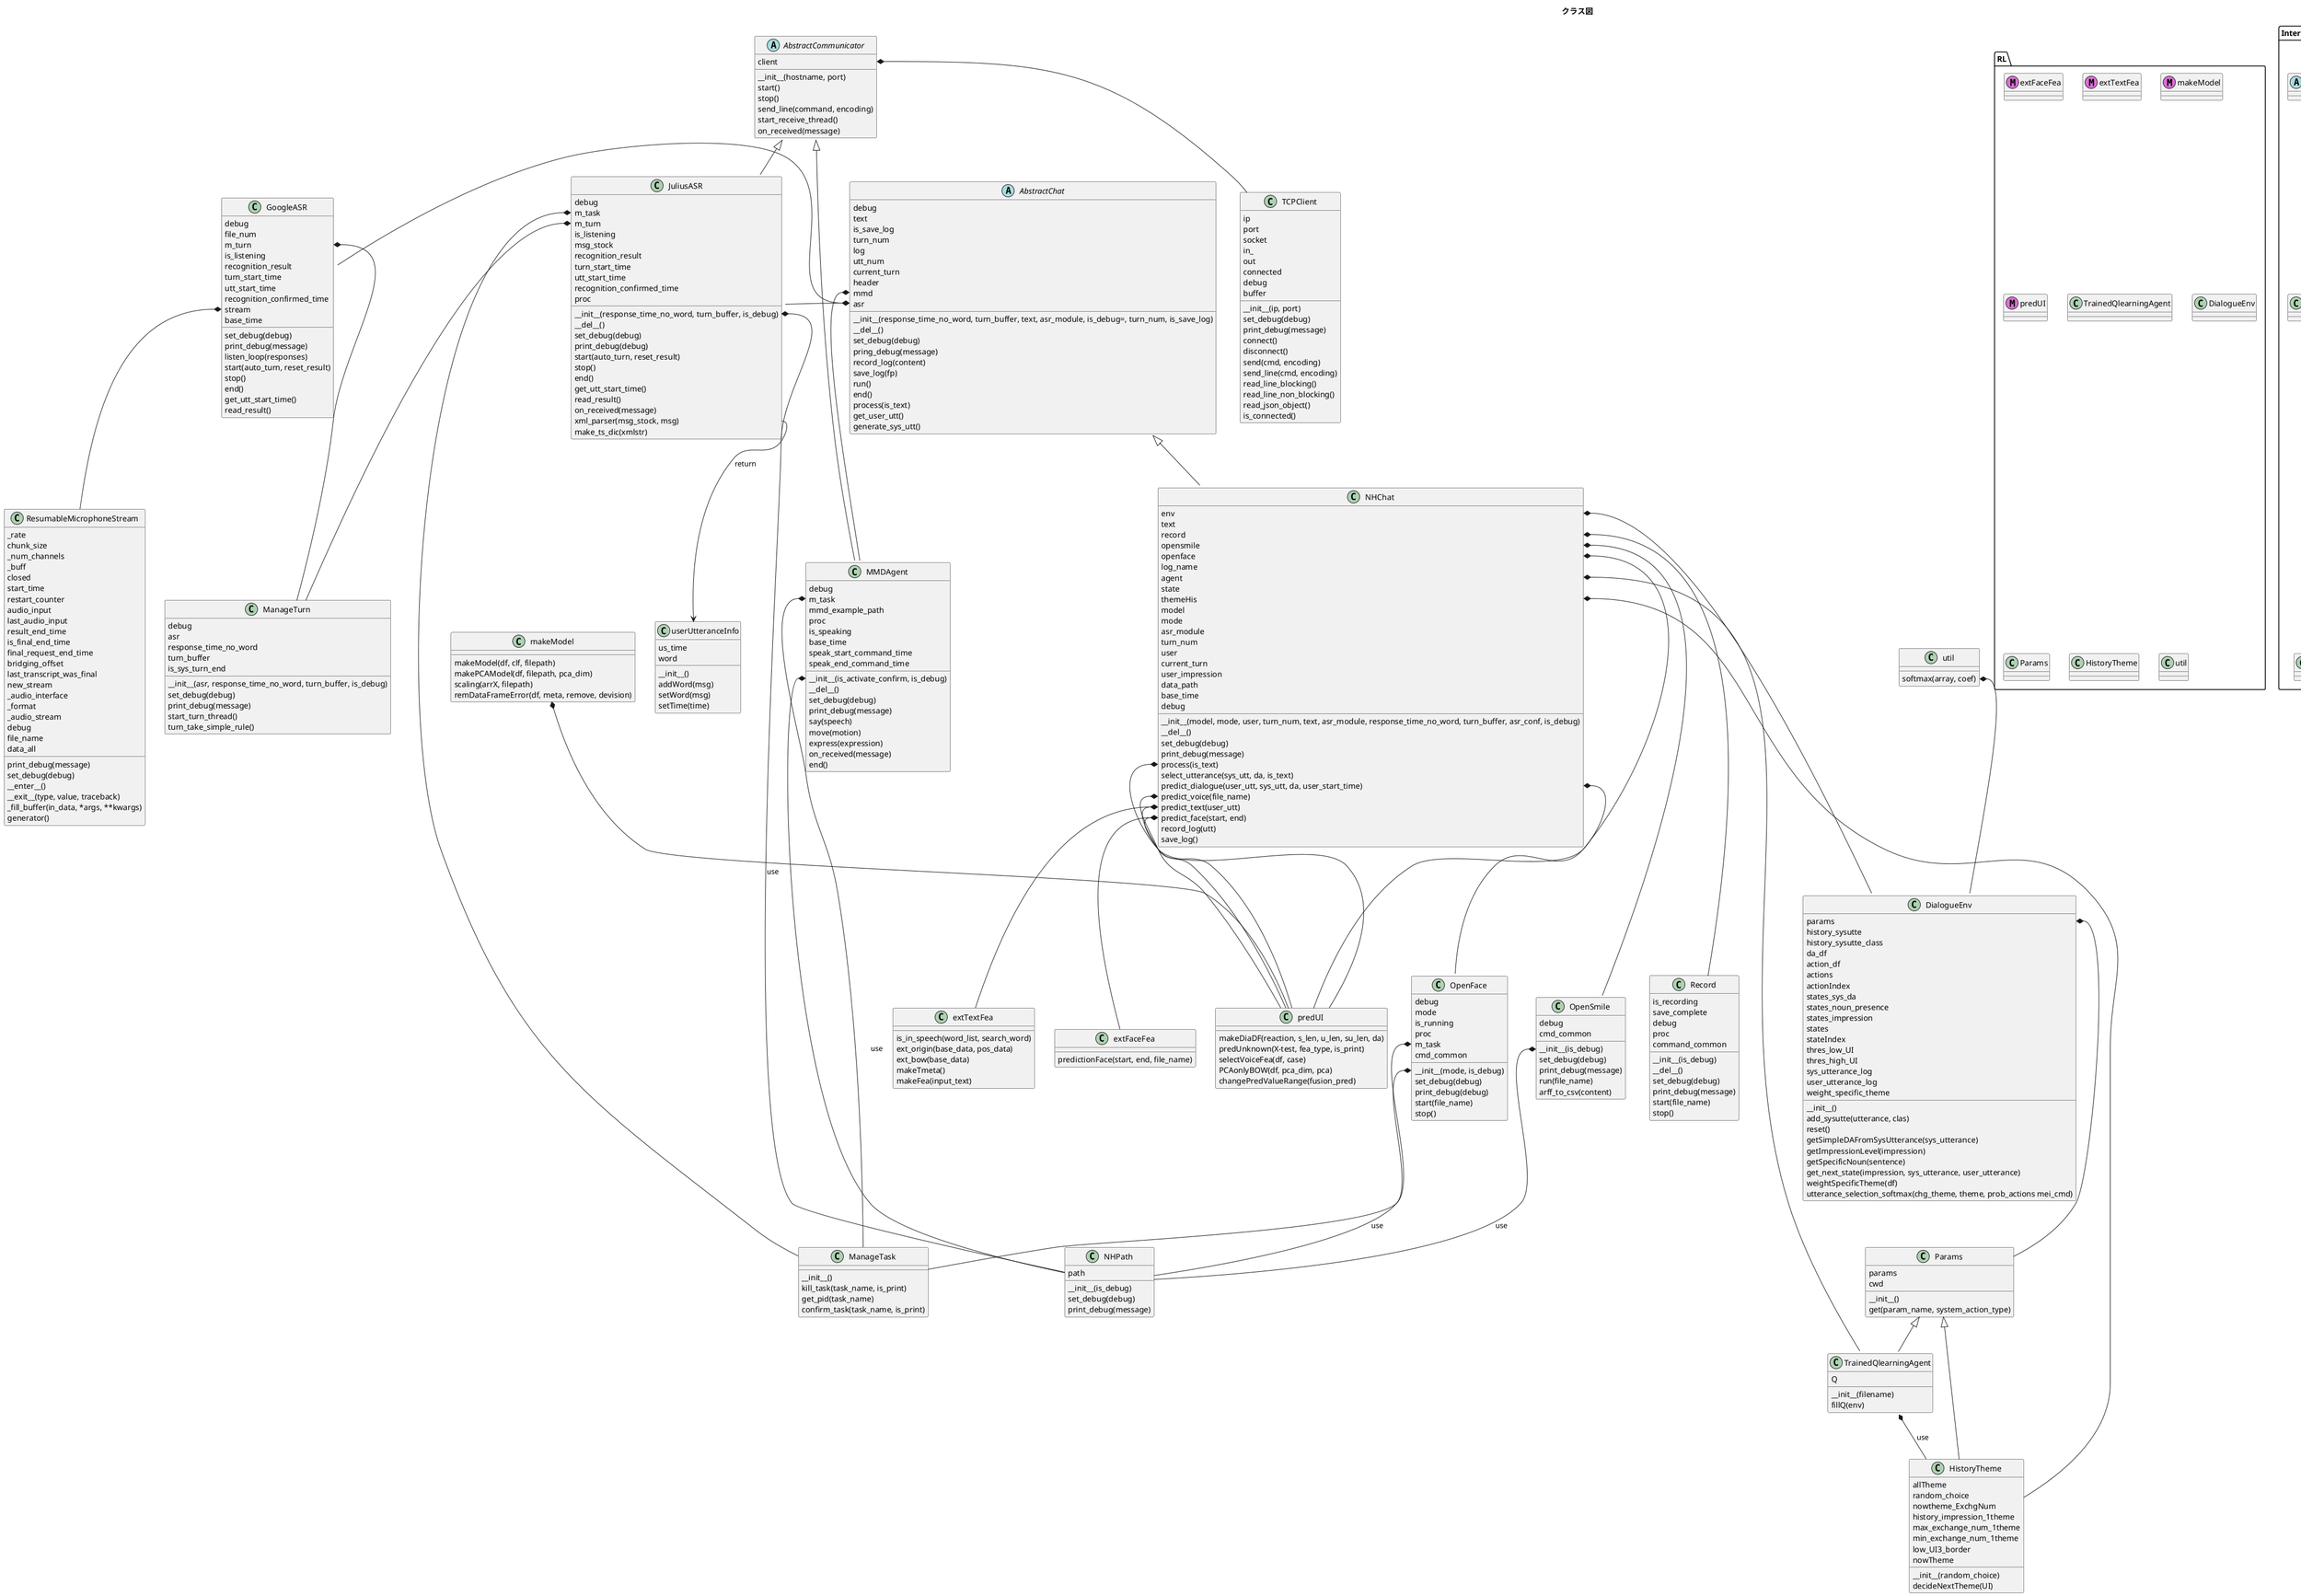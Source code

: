 @startuml
title クラス図

package RL {
    class extFaceFea << (M,orchid) >>
    class extTextFea << (M,orchid) >>
    class makeModel << (M,orchid) >> 
    class predUI << (M,orchid) >>
    class TrainedQlearningAgent
    class DialogueEnv
    class Params
    class HistoryTheme
    class util
}

package Interface {
    abstract AbstractChat
    abstract AbstractCommunicator
    package google_asr {
        class ResumableMicrophoneStream
        class GoogleASR
    }
    package julius_asr {
        class JuliusASR
        class userUtteranceInfo
    }
    class ManageTask
    class ManageTurn
    class NHChat
    class NHPath
    class TCPClient
    package tools {
        class Record
        class OpenSmile
        class OpenFace
        class MMDAgent
    }
}


abstract AbstractChat {
    debug
    text
    is_save_log
    turn_num
    log
    utt_num
    current_turn
    header
    mmd
    asr
    __init__(response_time_no_word, turn_buffer, text, asr_module, is_debug=, turn_num, is_save_log)
    __del__()
    set_debug(debug)
    pring_debug(message)
    record_log(content)
    save_log(fp)
    run()
    end()
    process(is_text)
    get_user_utt()
    generate_sys_utt()
}

abstract AbstractCommunicator {
    client
    __init__(hostname, port)
    start()
    stop()
    send_line(command, encoding)
    start_receive_thread()
    on_received(message)
}

class Params {
    params
    cwd
    __init__()
    get(param_name, system_action_type)
}

class ResumableMicrophoneStream {
    _rate
    chunk_size
    _num_channels
    _buff
    closed
    start_time
    restart_counter
    audio_input
    last_audio_input
    result_end_time
    is_final_end_time
    final_request_end_time
    bridging_offset
    last_transcript_was_final
    new_stream
    _audio_interface
    _format
    _audio_stream
    debug
    file_name
    data_all
    print_debug(message)
    set_debug(debug)
    __enter__()
    __exit__(type, value, traceback)
    _fill_buffer(in_data, *args, **kwargs)
    generator()
}

class GoogleASR {
    debug
    file_num
    m_turn
    is_listening
    recognition_result
    turn_start_time
    utt_start_time
    recognition_confirmed_time
    stream
    base_time
    set_debug(debug)
    print_debug(message)
    listen_loop(responses)
    start(auto_turn, reset_result)
    stop()
    end()
    get_utt_start_time()
    read_result()
}

class JuliusASR {
    debug
    m_task
    m_turn
    is_listening
    msg_stock
    recognition_result
    turn_start_time
    utt_start_time
    recognition_confirmed_time
    proc
    __init__(response_time_no_word, turn_buffer, is_debug)
    __del__()
    set_debug(debug)
    print_debug(debug)
    start(auto_turn, reset_result)
    stop()
    end()
    get_utt_start_time()
    read_result()
    on_received(message)
    xml_parser(msg_stock, msg)
    make_ts_dic(xmlstr)
}

class userUtteranceInfo {
    us_time
    word
    __init__()
    addWord(msg)
    setWord(msg)
    setTime(time)
}

class ManageTask {
    __init__()
    kill_task(task_name, is_print)
    get_pid(task_name)
    confirm_task(task_name, is_print)    
}

class ManageTurn {
    debug
    asr
    response_time_no_word
    turn_buffer
    is_sys_turn_end
    __init__(asr, response_time_no_word, turn_buffer, is_debug)
    set_debug(debug)
    print_debug(message)
    start_turn_thread()
    turn_take_simple_rule()
}

class NHChat {
    env
    text
    record
    opensmile
    openface
    log_name
    agent
    state
    themeHis
    model
    mode
    asr_module
    turn_num
    user
    current_turn
    user_impression
    data_path
    base_time
    debug
    __init__(model, mode, user, turn_num, text, asr_module, response_time_no_word, turn_buffer, asr_conf, is_debug)
    __del__()
    set_debug(debug)
    print_debug(message)
    process(is_text)
    select_utterance(sys_utt, da, is_text)
    predict_dialogue(user_utt, sys_utt, da, user_start_time)
    predict_voice(file_name)
    predict_text(user_utt)
    predict_face(start, end)
    record_log(utt)
    save_log()
}

class NHPath {
    path    
    __init__(is_debug)
    set_debug(debug)
    print_debug(message)
}

class TCPClient {
    ip
    port
    socket
    in_
    out
    connected
    debug
    buffer
    __init__(ip, port)
    set_debug(debug)
    print_debug(message)
    connect()
    disconnect()
    send(cmd, encoding)
    send_line(cmd, encoding)
    read_line_blocking()
    read_line_non_blocking()
    read_json_object()
    is_connected()
}

class Record {
    is_recording
    save_complete
    debug
    proc
    command_common
    __init__(is_debug)
    __del__()
    set_debug(debug)
    print_debug(message)
    start(file_name)
    stop()
}

class OpenSmile {
    debug
    cmd_common
    __init__(is_debug)
    set_debug(debug)
    print_debug(message)
    run(file_name)
    arff_to_csv(content)
}

class OpenFace {
    debug
    mode
    is_running
    proc
    m_task
    cmd_common
    __init__(mode, is_debug)
    set_debug(debug)
    print_debug(debug)
    start(file_name)
    stop()
}

class MMDAgent {
    debug
    m_task
    mmd_example_path
    proc
    is_speaking
    base_time
    speak_start_command_time
    speak_end_command_time
    __init__(is_activate_confirm, is_debug)
    __del__()
    set_debug(debug)
    print_debug(message)
    say(speech)
    move(motion)
    express(expression)
    on_received(message)
    end()
}

class TrainedQlearningAgent {
    Q
    __init__(filename)
    fillQ(env)
}

class DialogueEnv {
    params
    history_sysutte
    history_sysutte_class
    da_df
    action_df
    actions
    actionIndex
    states_sys_da
    states_noun_presence
    states_impression
    states
    stateIndex
    thres_low_UI
    thres_high_UI
    sys_utterance_log
    user_utterance_log
    weight_specific_theme
    __init__()
    add_sysutte(utterance, clas)
    reset()
    getSimpleDAFromSysUtterance(sys_utterance)
    getImpressionLevel(impression)
    getSpecificNoun(sentence)
    get_next_state(impression, sys_utterance, user_utterance)
    weightSpecificTheme(df)
    utterance_selection_softmax(chg_theme, theme, prob_actions mei_cmd)
}

class HistoryTheme {
    allTheme
    random_choice
    nowtheme_ExchgNum
    history_impression_1theme
    max_exchange_num_1theme
    min_exchange_num_1theme
    low_UI3_border
    nowTheme
    __init__(random_choice)
    decideNextTheme(UI)
}

class extFaceFea {
    predictionFace(start, end, file_name)
}

class extTextFea {
    is_in_speech(word_list, search_word)
    ext_origin(base_data, pos_data)
    ext_bow(base_data)
    makeTmeta()
    makeFea(input_text)
}

class makeModel {
    makeModel(df, clf, filepath)
    makePCAModel(df, filepath, pca_dim)
    scaling(arrX, filepath)
    remDataFrameError(df, meta, remove, devision)
}

class predUI {
    makeDiaDF(reaction, s_len, u_len, su_len, da)
    predUnknown(X-test, fea_type, is_print)
    selectVoiceFea(df, case)
    PCAonlyBOW(df, pca_dim, pca)
    changePredValueRange(fusion_pred)
}

class util {
    softmax(array, coef)
}

AbstractCommunicator <|-- JuliusASR
AbstractCommunicator <|-- MMDAgent

Params <|-- TrainedQlearningAgent
Params <|-- HistoryTheme

AbstractChat <|-- NHChat

AbstractChat::mmd *-- MMDAgent
AbstractChat::asr *-l- JuliusASR
AbstractChat::asr *-l- GoogleASR

AbstractCommunicator::client *-- TCPClient

GoogleASR::m_turn *-- ManageTurn
GoogleASR::stream *-- ResumableMicrophoneStream

JuliusASR::m_task *-- ManageTask
JuliusASR::m_turn *-- ManageTurn
JuliusASR::__init__ *-- NHPath : use
JuliusASR::xml_parser --> userUtteranceInfo : return

NHChat::env *-- DialogueEnv
NHChat::record *-- Record
NHChat::opensmile *-- OpenSmile
NHChat::openface *-- OpenFace
NHChat::agent *-- TrainedQlearningAgent
NHChat::themeHis *-- HistoryTheme

OpenSmile::__init__ *-- NHPath : use

OpenFace::__init__ *-- NHPath : use
OpenFace::m_task *-- ManageTask

MMDAgent::m_task *-- ManageTask
MMDAgent::__init__ *-- NHPath : use

TrainedQlearningAgent::conversation *-- HistoryTheme : use

DialogueEnv::params *-- Params

makeModel *-- predUI

NHChat::process *-- predUI
NHChat::predict_dialogue *-- predUI
NHChat::predict_voice *-- predUI
NHChat::predict_text *-- predUI
NHChat::predict_face *-- predUI
NHChat::predict_face *-- extFaceFea
NHChat::predict_text *-- extTextFea

util::softmax *-- DialogueEnv

@enduml